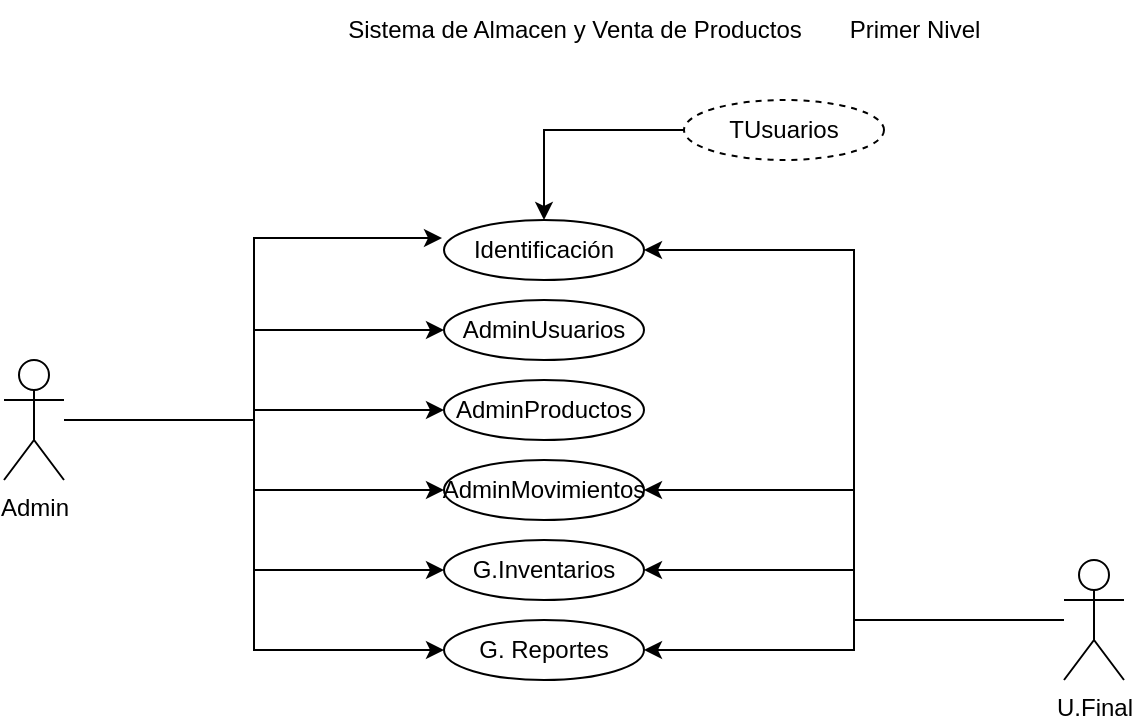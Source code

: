 <mxfile version="21.3.7" type="github" pages="3">
  <diagram name="PrimerNivel" id="-nuQX69BrDCYDgjxoLym">
    <mxGraphModel dx="794" dy="487" grid="1" gridSize="10" guides="1" tooltips="1" connect="1" arrows="1" fold="1" page="1" pageScale="1" pageWidth="827" pageHeight="1169" math="0" shadow="0">
      <root>
        <mxCell id="0" />
        <mxCell id="1" parent="0" />
        <mxCell id="2008_p7H-NgWGdXbdLpg-1" value="Sistema de Almacen y Venta de Productos" style="text;html=1;align=center;verticalAlign=middle;resizable=0;points=[];autosize=1;strokeColor=none;fillColor=none;" parent="1" vertex="1">
          <mxGeometry x="280" y="20" width="250" height="30" as="geometry" />
        </mxCell>
        <mxCell id="2008_p7H-NgWGdXbdLpg-11" style="edgeStyle=orthogonalEdgeStyle;rounded=0;orthogonalLoop=1;jettySize=auto;html=1;entryX=-0.01;entryY=0.3;entryDx=0;entryDy=0;entryPerimeter=0;" parent="1" source="2008_p7H-NgWGdXbdLpg-2" target="2008_p7H-NgWGdXbdLpg-4" edge="1">
          <mxGeometry relative="1" as="geometry" />
        </mxCell>
        <mxCell id="2008_p7H-NgWGdXbdLpg-12" style="edgeStyle=orthogonalEdgeStyle;rounded=0;orthogonalLoop=1;jettySize=auto;html=1;entryX=0;entryY=0.5;entryDx=0;entryDy=0;" parent="1" source="2008_p7H-NgWGdXbdLpg-2" target="2008_p7H-NgWGdXbdLpg-5" edge="1">
          <mxGeometry relative="1" as="geometry" />
        </mxCell>
        <mxCell id="2008_p7H-NgWGdXbdLpg-13" style="edgeStyle=orthogonalEdgeStyle;rounded=0;orthogonalLoop=1;jettySize=auto;html=1;entryX=0;entryY=0.5;entryDx=0;entryDy=0;" parent="1" source="2008_p7H-NgWGdXbdLpg-2" target="2008_p7H-NgWGdXbdLpg-6" edge="1">
          <mxGeometry relative="1" as="geometry" />
        </mxCell>
        <mxCell id="2008_p7H-NgWGdXbdLpg-14" style="edgeStyle=orthogonalEdgeStyle;rounded=0;orthogonalLoop=1;jettySize=auto;html=1;entryX=0;entryY=0.5;entryDx=0;entryDy=0;" parent="1" source="2008_p7H-NgWGdXbdLpg-2" target="2008_p7H-NgWGdXbdLpg-7" edge="1">
          <mxGeometry relative="1" as="geometry" />
        </mxCell>
        <mxCell id="2008_p7H-NgWGdXbdLpg-15" style="edgeStyle=orthogonalEdgeStyle;rounded=0;orthogonalLoop=1;jettySize=auto;html=1;entryX=0;entryY=0.5;entryDx=0;entryDy=0;" parent="1" source="2008_p7H-NgWGdXbdLpg-2" target="2008_p7H-NgWGdXbdLpg-8" edge="1">
          <mxGeometry relative="1" as="geometry" />
        </mxCell>
        <mxCell id="2008_p7H-NgWGdXbdLpg-16" style="edgeStyle=orthogonalEdgeStyle;rounded=0;orthogonalLoop=1;jettySize=auto;html=1;entryX=0;entryY=0.5;entryDx=0;entryDy=0;" parent="1" source="2008_p7H-NgWGdXbdLpg-2" target="2008_p7H-NgWGdXbdLpg-9" edge="1">
          <mxGeometry relative="1" as="geometry" />
        </mxCell>
        <mxCell id="2008_p7H-NgWGdXbdLpg-2" value="Admin" style="shape=umlActor;verticalLabelPosition=bottom;verticalAlign=top;html=1;outlineConnect=0;" parent="1" vertex="1">
          <mxGeometry x="120" y="200" width="30" height="60" as="geometry" />
        </mxCell>
        <mxCell id="2008_p7H-NgWGdXbdLpg-17" style="edgeStyle=orthogonalEdgeStyle;rounded=0;orthogonalLoop=1;jettySize=auto;html=1;entryX=1;entryY=0.5;entryDx=0;entryDy=0;" parent="1" source="2008_p7H-NgWGdXbdLpg-3" target="2008_p7H-NgWGdXbdLpg-4" edge="1">
          <mxGeometry relative="1" as="geometry" />
        </mxCell>
        <mxCell id="2008_p7H-NgWGdXbdLpg-18" style="edgeStyle=orthogonalEdgeStyle;rounded=0;orthogonalLoop=1;jettySize=auto;html=1;entryX=1;entryY=0.5;entryDx=0;entryDy=0;" parent="1" source="2008_p7H-NgWGdXbdLpg-3" target="2008_p7H-NgWGdXbdLpg-8" edge="1">
          <mxGeometry relative="1" as="geometry" />
        </mxCell>
        <mxCell id="2008_p7H-NgWGdXbdLpg-19" style="edgeStyle=orthogonalEdgeStyle;rounded=0;orthogonalLoop=1;jettySize=auto;html=1;entryX=1;entryY=0.5;entryDx=0;entryDy=0;" parent="1" source="2008_p7H-NgWGdXbdLpg-3" target="2008_p7H-NgWGdXbdLpg-9" edge="1">
          <mxGeometry relative="1" as="geometry" />
        </mxCell>
        <mxCell id="2008_p7H-NgWGdXbdLpg-20" style="edgeStyle=orthogonalEdgeStyle;rounded=0;orthogonalLoop=1;jettySize=auto;html=1;entryX=1;entryY=0.5;entryDx=0;entryDy=0;" parent="1" source="2008_p7H-NgWGdXbdLpg-3" target="2008_p7H-NgWGdXbdLpg-7" edge="1">
          <mxGeometry relative="1" as="geometry" />
        </mxCell>
        <mxCell id="2008_p7H-NgWGdXbdLpg-3" value="U.Final" style="shape=umlActor;verticalLabelPosition=bottom;verticalAlign=top;html=1;outlineConnect=0;" parent="1" vertex="1">
          <mxGeometry x="650" y="300" width="30" height="60" as="geometry" />
        </mxCell>
        <mxCell id="2008_p7H-NgWGdXbdLpg-4" value="Identificación" style="ellipse;whiteSpace=wrap;html=1;" parent="1" vertex="1">
          <mxGeometry x="340" y="130" width="100" height="30" as="geometry" />
        </mxCell>
        <mxCell id="2008_p7H-NgWGdXbdLpg-5" value="AdminUsuarios" style="ellipse;whiteSpace=wrap;html=1;" parent="1" vertex="1">
          <mxGeometry x="340" y="170" width="100" height="30" as="geometry" />
        </mxCell>
        <mxCell id="2008_p7H-NgWGdXbdLpg-6" value="AdminProductos" style="ellipse;whiteSpace=wrap;html=1;" parent="1" vertex="1">
          <mxGeometry x="340" y="210" width="100" height="30" as="geometry" />
        </mxCell>
        <mxCell id="2008_p7H-NgWGdXbdLpg-7" value="AdminMovimientos" style="ellipse;whiteSpace=wrap;html=1;" parent="1" vertex="1">
          <mxGeometry x="340" y="250" width="100" height="30" as="geometry" />
        </mxCell>
        <mxCell id="2008_p7H-NgWGdXbdLpg-8" value="G.Inventarios" style="ellipse;whiteSpace=wrap;html=1;" parent="1" vertex="1">
          <mxGeometry x="340" y="290" width="100" height="30" as="geometry" />
        </mxCell>
        <mxCell id="2008_p7H-NgWGdXbdLpg-9" value="G. Reportes" style="ellipse;whiteSpace=wrap;html=1;" parent="1" vertex="1">
          <mxGeometry x="340" y="330" width="100" height="30" as="geometry" />
        </mxCell>
        <mxCell id="2008_p7H-NgWGdXbdLpg-10" value="Primer Nivel" style="text;html=1;align=center;verticalAlign=middle;resizable=0;points=[];autosize=1;strokeColor=none;fillColor=none;" parent="1" vertex="1">
          <mxGeometry x="530" y="20" width="90" height="30" as="geometry" />
        </mxCell>
        <mxCell id="2008_p7H-NgWGdXbdLpg-23" style="edgeStyle=orthogonalEdgeStyle;rounded=0;orthogonalLoop=1;jettySize=auto;html=1;exitX=0;exitY=0.5;exitDx=0;exitDy=0;entryX=0.5;entryY=0;entryDx=0;entryDy=0;" parent="1" source="2008_p7H-NgWGdXbdLpg-22" target="2008_p7H-NgWGdXbdLpg-4" edge="1">
          <mxGeometry relative="1" as="geometry" />
        </mxCell>
        <mxCell id="2008_p7H-NgWGdXbdLpg-22" value="TUsuarios" style="ellipse;whiteSpace=wrap;html=1;dashed=1;" parent="1" vertex="1">
          <mxGeometry x="460" y="70" width="100" height="30" as="geometry" />
        </mxCell>
      </root>
    </mxGraphModel>
  </diagram>
  <diagram id="KWcqBn7KugRFnSMMKryg" name="Segundo_Nivel">
    <mxGraphModel dx="794" dy="487" grid="1" gridSize="10" guides="1" tooltips="1" connect="1" arrows="1" fold="1" page="1" pageScale="1" pageWidth="827" pageHeight="1169" math="0" shadow="0">
      <root>
        <mxCell id="0" />
        <mxCell id="1" parent="0" />
        <mxCell id="XVLE_nowsUPjgtosI54k-1" value="Sistema de Almacen y Venta de Productos" style="text;html=1;align=center;verticalAlign=middle;resizable=0;points=[];autosize=1;strokeColor=none;fillColor=none;" vertex="1" parent="1">
          <mxGeometry x="280" y="20" width="250" height="30" as="geometry" />
        </mxCell>
        <mxCell id="47uSPLDeFsLR2Ft-krzo-1" value="Administrar Usuarios" style="text;html=1;align=center;verticalAlign=middle;resizable=0;points=[];autosize=1;strokeColor=none;fillColor=none;" vertex="1" parent="1">
          <mxGeometry x="330" y="100" width="130" height="30" as="geometry" />
        </mxCell>
        <mxCell id="UvmswZm5DfxYQgOTQIXw-1" value="Admin" style="shape=umlActor;verticalLabelPosition=bottom;verticalAlign=top;html=1;outlineConnect=0;" vertex="1" parent="1">
          <mxGeometry x="120" y="200" width="30" height="60" as="geometry" />
        </mxCell>
        <mxCell id="YUEmMW3k5Xqi8GQ_q-Gy-1" style="edgeStyle=orthogonalEdgeStyle;rounded=0;orthogonalLoop=1;jettySize=auto;html=1;entryX=1;entryY=0.333;entryDx=0;entryDy=0;entryPerimeter=0;" edge="1" parent="1" source="1f65G-NdXiDXqzXPC_EE-1" target="UvmswZm5DfxYQgOTQIXw-1">
          <mxGeometry relative="1" as="geometry" />
        </mxCell>
        <mxCell id="1f65G-NdXiDXqzXPC_EE-1" value="RegistrarUser" style="ellipse;whiteSpace=wrap;html=1;" vertex="1" parent="1">
          <mxGeometry x="314" y="160" width="100" height="30" as="geometry" />
        </mxCell>
        <mxCell id="YUEmMW3k5Xqi8GQ_q-Gy-2" style="edgeStyle=orthogonalEdgeStyle;rounded=0;orthogonalLoop=1;jettySize=auto;html=1;" edge="1" parent="1" source="1f65G-NdXiDXqzXPC_EE-2">
          <mxGeometry relative="1" as="geometry">
            <mxPoint x="150" y="220" as="targetPoint" />
          </mxGeometry>
        </mxCell>
        <mxCell id="YUEmMW3k5Xqi8GQ_q-Gy-5" style="edgeStyle=orthogonalEdgeStyle;rounded=0;orthogonalLoop=1;jettySize=auto;html=1;entryX=0;entryY=0.5;entryDx=0;entryDy=0;" edge="1" parent="1" source="1f65G-NdXiDXqzXPC_EE-2" target="1f65G-NdXiDXqzXPC_EE-4">
          <mxGeometry relative="1" as="geometry" />
        </mxCell>
        <mxCell id="1f65G-NdXiDXqzXPC_EE-2" value="ModificarUser" style="ellipse;whiteSpace=wrap;html=1;" vertex="1" parent="1">
          <mxGeometry x="314" y="200" width="100" height="30" as="geometry" />
        </mxCell>
        <mxCell id="YUEmMW3k5Xqi8GQ_q-Gy-4" style="edgeStyle=orthogonalEdgeStyle;rounded=0;orthogonalLoop=1;jettySize=auto;html=1;" edge="1" parent="1" source="1f65G-NdXiDXqzXPC_EE-3" target="UvmswZm5DfxYQgOTQIXw-1">
          <mxGeometry relative="1" as="geometry" />
        </mxCell>
        <mxCell id="1f65G-NdXiDXqzXPC_EE-3" value="ConsultarUser" style="ellipse;whiteSpace=wrap;html=1;" vertex="1" parent="1">
          <mxGeometry x="314" y="240" width="100" height="30" as="geometry" />
        </mxCell>
        <mxCell id="1f65G-NdXiDXqzXPC_EE-4" value="EliminarUser" style="ellipse;whiteSpace=wrap;html=1;dashed=1;" vertex="1" parent="1">
          <mxGeometry x="460" y="170" width="100" height="30" as="geometry" />
        </mxCell>
        <mxCell id="YUEmMW3k5Xqi8GQ_q-Gy-6" value="Administrar Productos" style="text;html=1;align=center;verticalAlign=middle;resizable=0;points=[];autosize=1;strokeColor=none;fillColor=none;" vertex="1" parent="1">
          <mxGeometry x="325" y="320" width="140" height="30" as="geometry" />
        </mxCell>
        <mxCell id="IqlFaCaM-PoyZDdtBLC5-10" value="Admin" style="shape=umlActor;verticalLabelPosition=bottom;verticalAlign=top;html=1;outlineConnect=0;" vertex="1" parent="1">
          <mxGeometry x="128" y="403" width="30" height="60" as="geometry" />
        </mxCell>
        <mxCell id="IqlFaCaM-PoyZDdtBLC5-11" style="edgeStyle=orthogonalEdgeStyle;rounded=0;orthogonalLoop=1;jettySize=auto;html=1;entryX=1;entryY=0.333;entryDx=0;entryDy=0;entryPerimeter=0;" edge="1" parent="1" source="IqlFaCaM-PoyZDdtBLC5-12" target="IqlFaCaM-PoyZDdtBLC5-10">
          <mxGeometry relative="1" as="geometry" />
        </mxCell>
        <mxCell id="IqlFaCaM-PoyZDdtBLC5-12" value="RegistrarProducto" style="ellipse;whiteSpace=wrap;html=1;" vertex="1" parent="1">
          <mxGeometry x="322" y="363" width="100" height="30" as="geometry" />
        </mxCell>
        <mxCell id="IqlFaCaM-PoyZDdtBLC5-13" style="edgeStyle=orthogonalEdgeStyle;rounded=0;orthogonalLoop=1;jettySize=auto;html=1;" edge="1" parent="1" source="IqlFaCaM-PoyZDdtBLC5-15">
          <mxGeometry relative="1" as="geometry">
            <mxPoint x="158" y="423" as="targetPoint" />
          </mxGeometry>
        </mxCell>
        <mxCell id="IqlFaCaM-PoyZDdtBLC5-14" style="edgeStyle=orthogonalEdgeStyle;rounded=0;orthogonalLoop=1;jettySize=auto;html=1;entryX=0;entryY=0.5;entryDx=0;entryDy=0;" edge="1" parent="1" source="IqlFaCaM-PoyZDdtBLC5-15" target="IqlFaCaM-PoyZDdtBLC5-18">
          <mxGeometry relative="1" as="geometry" />
        </mxCell>
        <mxCell id="IqlFaCaM-PoyZDdtBLC5-15" value="ModificarProducto" style="ellipse;whiteSpace=wrap;html=1;" vertex="1" parent="1">
          <mxGeometry x="322" y="403" width="100" height="30" as="geometry" />
        </mxCell>
        <mxCell id="IqlFaCaM-PoyZDdtBLC5-16" style="edgeStyle=orthogonalEdgeStyle;rounded=0;orthogonalLoop=1;jettySize=auto;html=1;" edge="1" parent="1" source="IqlFaCaM-PoyZDdtBLC5-17" target="IqlFaCaM-PoyZDdtBLC5-10">
          <mxGeometry relative="1" as="geometry" />
        </mxCell>
        <mxCell id="IqlFaCaM-PoyZDdtBLC5-17" value="ConsultarProductos" style="ellipse;whiteSpace=wrap;html=1;" vertex="1" parent="1">
          <mxGeometry x="322" y="443" width="100" height="30" as="geometry" />
        </mxCell>
        <mxCell id="IqlFaCaM-PoyZDdtBLC5-18" value="EliminarProducto" style="ellipse;whiteSpace=wrap;html=1;dashed=1;" vertex="1" parent="1">
          <mxGeometry x="468" y="373" width="100" height="30" as="geometry" />
        </mxCell>
        <mxCell id="IqlFaCaM-PoyZDdtBLC5-20" style="edgeStyle=orthogonalEdgeStyle;rounded=0;orthogonalLoop=1;jettySize=auto;html=1;entryX=1;entryY=0.333;entryDx=0;entryDy=0;entryPerimeter=0;" edge="1" parent="1" source="IqlFaCaM-PoyZDdtBLC5-19" target="IqlFaCaM-PoyZDdtBLC5-10">
          <mxGeometry relative="1" as="geometry" />
        </mxCell>
        <mxCell id="IqlFaCaM-PoyZDdtBLC5-19" value="Salidas de Productos" style="ellipse;whiteSpace=wrap;html=1;" vertex="1" parent="1">
          <mxGeometry x="322" y="490" width="100" height="30" as="geometry" />
        </mxCell>
        <mxCell id="VYPdFN5bv2gn_6YdmFnu-2" style="edgeStyle=orthogonalEdgeStyle;rounded=0;orthogonalLoop=1;jettySize=auto;html=1;entryX=1;entryY=0.333;entryDx=0;entryDy=0;entryPerimeter=0;" edge="1" parent="1" source="VYPdFN5bv2gn_6YdmFnu-1" target="IqlFaCaM-PoyZDdtBLC5-10">
          <mxGeometry relative="1" as="geometry" />
        </mxCell>
        <mxCell id="VYPdFN5bv2gn_6YdmFnu-1" value="RegistroAlmacen" style="ellipse;whiteSpace=wrap;html=1;" vertex="1" parent="1">
          <mxGeometry x="325" y="530" width="100" height="30" as="geometry" />
        </mxCell>
        <mxCell id="VYPdFN5bv2gn_6YdmFnu-3" value="" style="endArrow=none;html=1;rounded=0;" edge="1" parent="1">
          <mxGeometry width="50" height="50" relative="1" as="geometry">
            <mxPoint x="600" y="570" as="sourcePoint" />
            <mxPoint x="600" y="155" as="targetPoint" />
          </mxGeometry>
        </mxCell>
        <mxCell id="AHX-r51yQAcdu5c8SMFt-1" value="Administrar Movimientos" style="text;html=1;align=center;verticalAlign=middle;resizable=0;points=[];autosize=1;strokeColor=none;fillColor=none;" vertex="1" parent="1">
          <mxGeometry x="650" y="100" width="150" height="30" as="geometry" />
        </mxCell>
        <mxCell id="47-JC82Eu4_EW9j_PovZ-6" style="edgeStyle=orthogonalEdgeStyle;rounded=0;orthogonalLoop=1;jettySize=auto;html=1;entryX=0;entryY=0.5;entryDx=0;entryDy=0;" edge="1" parent="1" source="AHX-r51yQAcdu5c8SMFt-2" target="AHX-r51yQAcdu5c8SMFt-3">
          <mxGeometry relative="1" as="geometry" />
        </mxCell>
        <mxCell id="47-JC82Eu4_EW9j_PovZ-7" style="edgeStyle=orthogonalEdgeStyle;rounded=0;orthogonalLoop=1;jettySize=auto;html=1;entryX=0;entryY=0.5;entryDx=0;entryDy=0;" edge="1" parent="1" source="AHX-r51yQAcdu5c8SMFt-2" target="AHX-r51yQAcdu5c8SMFt-4">
          <mxGeometry relative="1" as="geometry" />
        </mxCell>
        <mxCell id="47-JC82Eu4_EW9j_PovZ-8" style="edgeStyle=orthogonalEdgeStyle;rounded=0;orthogonalLoop=1;jettySize=auto;html=1;entryX=0;entryY=0.5;entryDx=0;entryDy=0;" edge="1" parent="1" source="AHX-r51yQAcdu5c8SMFt-2" target="AHX-r51yQAcdu5c8SMFt-5">
          <mxGeometry relative="1" as="geometry" />
        </mxCell>
        <mxCell id="47-JC82Eu4_EW9j_PovZ-9" style="edgeStyle=orthogonalEdgeStyle;rounded=0;orthogonalLoop=1;jettySize=auto;html=1;entryX=0;entryY=0.5;entryDx=0;entryDy=0;" edge="1" parent="1" source="AHX-r51yQAcdu5c8SMFt-2" target="47-JC82Eu4_EW9j_PovZ-1">
          <mxGeometry relative="1" as="geometry" />
        </mxCell>
        <mxCell id="47-JC82Eu4_EW9j_PovZ-10" style="edgeStyle=orthogonalEdgeStyle;rounded=0;orthogonalLoop=1;jettySize=auto;html=1;entryX=0;entryY=0.5;entryDx=0;entryDy=0;" edge="1" parent="1" source="AHX-r51yQAcdu5c8SMFt-2" target="47-JC82Eu4_EW9j_PovZ-2">
          <mxGeometry relative="1" as="geometry" />
        </mxCell>
        <mxCell id="47-JC82Eu4_EW9j_PovZ-11" style="edgeStyle=orthogonalEdgeStyle;rounded=0;orthogonalLoop=1;jettySize=auto;html=1;entryX=0;entryY=0.5;entryDx=0;entryDy=0;" edge="1" parent="1" source="AHX-r51yQAcdu5c8SMFt-2" target="47-JC82Eu4_EW9j_PovZ-5">
          <mxGeometry relative="1" as="geometry" />
        </mxCell>
        <mxCell id="AHX-r51yQAcdu5c8SMFt-2" value="Admin" style="shape=umlActor;verticalLabelPosition=bottom;verticalAlign=top;html=1;outlineConnect=0;" vertex="1" parent="1">
          <mxGeometry x="660" y="170" width="30" height="60" as="geometry" />
        </mxCell>
        <mxCell id="AHX-r51yQAcdu5c8SMFt-3" value="RegistrarIngreso" style="ellipse;whiteSpace=wrap;html=1;" vertex="1" parent="1">
          <mxGeometry x="770" y="160" width="100" height="30" as="geometry" />
        </mxCell>
        <mxCell id="AHX-r51yQAcdu5c8SMFt-4" value="RegistrarClientes" style="ellipse;whiteSpace=wrap;html=1;" vertex="1" parent="1">
          <mxGeometry x="770" y="200" width="100" height="30" as="geometry" />
        </mxCell>
        <mxCell id="AHX-r51yQAcdu5c8SMFt-5" value="RegistrarSalidas" style="ellipse;whiteSpace=wrap;html=1;" vertex="1" parent="1">
          <mxGeometry x="770" y="240" width="100" height="30" as="geometry" />
        </mxCell>
        <mxCell id="47-JC82Eu4_EW9j_PovZ-1" value="R NotaEntrada" style="ellipse;whiteSpace=wrap;html=1;" vertex="1" parent="1">
          <mxGeometry x="770" y="310" width="100" height="30" as="geometry" />
        </mxCell>
        <mxCell id="47-JC82Eu4_EW9j_PovZ-2" value="R NotaSalida" style="ellipse;whiteSpace=wrap;html=1;" vertex="1" parent="1">
          <mxGeometry x="770" y="350" width="100" height="30" as="geometry" />
        </mxCell>
        <mxCell id="47-JC82Eu4_EW9j_PovZ-4" style="edgeStyle=orthogonalEdgeStyle;rounded=0;orthogonalLoop=1;jettySize=auto;html=1;entryX=0.5;entryY=0;entryDx=0;entryDy=0;" edge="1" parent="1" source="47-JC82Eu4_EW9j_PovZ-3" target="47-JC82Eu4_EW9j_PovZ-1">
          <mxGeometry relative="1" as="geometry" />
        </mxCell>
        <mxCell id="47-JC82Eu4_EW9j_PovZ-3" value="SolicitudCompra" style="ellipse;whiteSpace=wrap;html=1;dashed=1;" vertex="1" parent="1">
          <mxGeometry x="900" y="270" width="100" height="30" as="geometry" />
        </mxCell>
        <mxCell id="47-JC82Eu4_EW9j_PovZ-5" value="R NotaEntradaAl" style="ellipse;whiteSpace=wrap;html=1;" vertex="1" parent="1">
          <mxGeometry x="770" y="393" width="100" height="30" as="geometry" />
        </mxCell>
        <mxCell id="47-JC82Eu4_EW9j_PovZ-15" style="edgeStyle=orthogonalEdgeStyle;rounded=0;orthogonalLoop=1;jettySize=auto;html=1;entryX=1;entryY=0.5;entryDx=0;entryDy=0;" edge="1" parent="1" source="47-JC82Eu4_EW9j_PovZ-12" target="47-JC82Eu4_EW9j_PovZ-1">
          <mxGeometry relative="1" as="geometry" />
        </mxCell>
        <mxCell id="47-JC82Eu4_EW9j_PovZ-16" style="edgeStyle=orthogonalEdgeStyle;rounded=0;orthogonalLoop=1;jettySize=auto;html=1;entryX=1;entryY=0.5;entryDx=0;entryDy=0;" edge="1" parent="1" source="47-JC82Eu4_EW9j_PovZ-12" target="47-JC82Eu4_EW9j_PovZ-2">
          <mxGeometry relative="1" as="geometry" />
        </mxCell>
        <mxCell id="47-JC82Eu4_EW9j_PovZ-17" style="edgeStyle=orthogonalEdgeStyle;rounded=0;orthogonalLoop=1;jettySize=auto;html=1;entryX=1;entryY=0.5;entryDx=0;entryDy=0;" edge="1" parent="1" source="47-JC82Eu4_EW9j_PovZ-12" target="47-JC82Eu4_EW9j_PovZ-5">
          <mxGeometry relative="1" as="geometry" />
        </mxCell>
        <mxCell id="47-JC82Eu4_EW9j_PovZ-12" value="Final" style="shape=umlActor;verticalLabelPosition=bottom;verticalAlign=top;html=1;outlineConnect=0;" vertex="1" parent="1">
          <mxGeometry x="980" y="333" width="30" height="60" as="geometry" />
        </mxCell>
        <mxCell id="47-JC82Eu4_EW9j_PovZ-18" value="Gestionar Inventario" style="text;html=1;align=center;verticalAlign=middle;resizable=0;points=[];autosize=1;strokeColor=none;fillColor=none;" vertex="1" parent="1">
          <mxGeometry x="770" y="443" width="130" height="30" as="geometry" />
        </mxCell>
        <mxCell id="47-JC82Eu4_EW9j_PovZ-19" value="Final" style="shape=umlActor;verticalLabelPosition=bottom;verticalAlign=top;html=1;outlineConnect=0;" vertex="1" parent="1">
          <mxGeometry x="670" y="520" width="30" height="60" as="geometry" />
        </mxCell>
        <mxCell id="47-JC82Eu4_EW9j_PovZ-23" style="edgeStyle=orthogonalEdgeStyle;rounded=0;orthogonalLoop=1;jettySize=auto;html=1;" edge="1" parent="1" source="47-JC82Eu4_EW9j_PovZ-20" target="47-JC82Eu4_EW9j_PovZ-19">
          <mxGeometry relative="1" as="geometry" />
        </mxCell>
        <mxCell id="tFAlFGKjFwqeBfwGeTwY-2" style="edgeStyle=orthogonalEdgeStyle;rounded=0;orthogonalLoop=1;jettySize=auto;html=1;" edge="1" parent="1" source="47-JC82Eu4_EW9j_PovZ-20" target="tFAlFGKjFwqeBfwGeTwY-1">
          <mxGeometry relative="1" as="geometry" />
        </mxCell>
        <mxCell id="47-JC82Eu4_EW9j_PovZ-20" value="RegistrarFisica" style="ellipse;whiteSpace=wrap;html=1;" vertex="1" parent="1">
          <mxGeometry x="770" y="510" width="100" height="30" as="geometry" />
        </mxCell>
        <mxCell id="47-JC82Eu4_EW9j_PovZ-24" style="edgeStyle=orthogonalEdgeStyle;rounded=0;orthogonalLoop=1;jettySize=auto;html=1;" edge="1" parent="1" source="47-JC82Eu4_EW9j_PovZ-21">
          <mxGeometry relative="1" as="geometry">
            <mxPoint x="700" y="550" as="targetPoint" />
          </mxGeometry>
        </mxCell>
        <mxCell id="tFAlFGKjFwqeBfwGeTwY-3" style="edgeStyle=orthogonalEdgeStyle;rounded=0;orthogonalLoop=1;jettySize=auto;html=1;" edge="1" parent="1" source="47-JC82Eu4_EW9j_PovZ-21" target="tFAlFGKjFwqeBfwGeTwY-1">
          <mxGeometry relative="1" as="geometry" />
        </mxCell>
        <mxCell id="47-JC82Eu4_EW9j_PovZ-21" value="AjustesInventario" style="ellipse;whiteSpace=wrap;html=1;" vertex="1" parent="1">
          <mxGeometry x="770" y="550" width="100" height="30" as="geometry" />
        </mxCell>
        <mxCell id="47-JC82Eu4_EW9j_PovZ-25" style="edgeStyle=orthogonalEdgeStyle;rounded=0;orthogonalLoop=1;jettySize=auto;html=1;entryX=0.5;entryY=0;entryDx=0;entryDy=0;entryPerimeter=0;" edge="1" parent="1" source="47-JC82Eu4_EW9j_PovZ-22" target="47-JC82Eu4_EW9j_PovZ-19">
          <mxGeometry relative="1" as="geometry" />
        </mxCell>
        <mxCell id="tFAlFGKjFwqeBfwGeTwY-4" style="edgeStyle=orthogonalEdgeStyle;rounded=0;orthogonalLoop=1;jettySize=auto;html=1;entryX=0.5;entryY=0;entryDx=0;entryDy=0;entryPerimeter=0;" edge="1" parent="1" source="47-JC82Eu4_EW9j_PovZ-22" target="tFAlFGKjFwqeBfwGeTwY-1">
          <mxGeometry relative="1" as="geometry" />
        </mxCell>
        <mxCell id="47-JC82Eu4_EW9j_PovZ-22" value="BajaProductos" style="ellipse;whiteSpace=wrap;html=1;" vertex="1" parent="1">
          <mxGeometry x="770" y="590" width="100" height="30" as="geometry" />
        </mxCell>
        <mxCell id="O5WchnjofoCGe3McRwSw-1" value="" style="endArrow=none;html=1;rounded=0;" edge="1" parent="1">
          <mxGeometry width="50" height="50" relative="1" as="geometry">
            <mxPoint x="1080" y="560" as="sourcePoint" />
            <mxPoint x="1080" y="145" as="targetPoint" />
          </mxGeometry>
        </mxCell>
        <mxCell id="tFAlFGKjFwqeBfwGeTwY-1" value="Admin" style="shape=umlActor;verticalLabelPosition=bottom;verticalAlign=top;html=1;outlineConnect=0;" vertex="1" parent="1">
          <mxGeometry x="990" y="515" width="30" height="60" as="geometry" />
        </mxCell>
        <mxCell id="-PSZfnX_-_AWIYgdqjE4-1" value="U.Final" style="shape=umlActor;verticalLabelPosition=bottom;verticalAlign=top;html=1;outlineConnect=0;" vertex="1" parent="1">
          <mxGeometry x="1170" y="250" width="30" height="60" as="geometry" />
        </mxCell>
        <mxCell id="-PSZfnX_-_AWIYgdqjE4-7" style="edgeStyle=orthogonalEdgeStyle;rounded=0;orthogonalLoop=1;jettySize=auto;html=1;" edge="1" parent="1" source="-PSZfnX_-_AWIYgdqjE4-2" target="-PSZfnX_-_AWIYgdqjE4-1">
          <mxGeometry relative="1" as="geometry" />
        </mxCell>
        <mxCell id="-PSZfnX_-_AWIYgdqjE4-2" value="Existencia" style="ellipse;whiteSpace=wrap;html=1;" vertex="1" parent="1">
          <mxGeometry x="1250" y="185" width="100" height="30" as="geometry" />
        </mxCell>
        <mxCell id="-PSZfnX_-_AWIYgdqjE4-3" value="Generar Informes" style="text;html=1;align=center;verticalAlign=middle;resizable=0;points=[];autosize=1;strokeColor=none;fillColor=none;" vertex="1" parent="1">
          <mxGeometry x="1256" y="100" width="120" height="30" as="geometry" />
        </mxCell>
        <mxCell id="-PSZfnX_-_AWIYgdqjE4-8" style="edgeStyle=orthogonalEdgeStyle;rounded=0;orthogonalLoop=1;jettySize=auto;html=1;entryX=0.5;entryY=0.5;entryDx=0;entryDy=0;entryPerimeter=0;" edge="1" parent="1" source="-PSZfnX_-_AWIYgdqjE4-4" target="-PSZfnX_-_AWIYgdqjE4-1">
          <mxGeometry relative="1" as="geometry" />
        </mxCell>
        <mxCell id="-PSZfnX_-_AWIYgdqjE4-4" value="Movimientos" style="ellipse;whiteSpace=wrap;html=1;" vertex="1" parent="1">
          <mxGeometry x="1250" y="220" width="100" height="30" as="geometry" />
        </mxCell>
        <mxCell id="-PSZfnX_-_AWIYgdqjE4-9" style="edgeStyle=orthogonalEdgeStyle;rounded=0;orthogonalLoop=1;jettySize=auto;html=1;entryX=0.5;entryY=0.5;entryDx=0;entryDy=0;entryPerimeter=0;" edge="1" parent="1" source="-PSZfnX_-_AWIYgdqjE4-5" target="-PSZfnX_-_AWIYgdqjE4-1">
          <mxGeometry relative="1" as="geometry" />
        </mxCell>
        <mxCell id="-PSZfnX_-_AWIYgdqjE4-5" value="Kardex" style="ellipse;whiteSpace=wrap;html=1;" vertex="1" parent="1">
          <mxGeometry x="1250" y="260" width="100" height="30" as="geometry" />
        </mxCell>
        <mxCell id="-PSZfnX_-_AWIYgdqjE4-10" style="edgeStyle=orthogonalEdgeStyle;rounded=0;orthogonalLoop=1;jettySize=auto;html=1;entryX=0.5;entryY=0.5;entryDx=0;entryDy=0;entryPerimeter=0;" edge="1" parent="1" source="-PSZfnX_-_AWIYgdqjE4-6" target="-PSZfnX_-_AWIYgdqjE4-1">
          <mxGeometry relative="1" as="geometry" />
        </mxCell>
        <mxCell id="-PSZfnX_-_AWIYgdqjE4-6" value="Inventarios" style="ellipse;whiteSpace=wrap;html=1;" vertex="1" parent="1">
          <mxGeometry x="1250" y="300" width="100" height="30" as="geometry" />
        </mxCell>
      </root>
    </mxGraphModel>
  </diagram>
  <diagram id="ek8FROyTqS3h_b5mQ_Ji" name="Clases">
    <mxGraphModel dx="794" dy="487" grid="1" gridSize="10" guides="1" tooltips="1" connect="1" arrows="1" fold="1" page="1" pageScale="1" pageWidth="827" pageHeight="1169" math="0" shadow="0">
      <root>
        <mxCell id="0" />
        <mxCell id="1" parent="0" />
        <mxCell id="EvuglT9rMiWHhf1Q1AjA-5" style="edgeStyle=orthogonalEdgeStyle;rounded=0;orthogonalLoop=1;jettySize=auto;html=1;entryX=0;entryY=0.5;entryDx=0;entryDy=0;" edge="1" parent="1" source="EvuglT9rMiWHhf1Q1AjA-1" target="EvuglT9rMiWHhf1Q1AjA-2">
          <mxGeometry relative="1" as="geometry" />
        </mxCell>
        <mxCell id="EvuglT9rMiWHhf1Q1AjA-6" style="edgeStyle=orthogonalEdgeStyle;rounded=0;orthogonalLoop=1;jettySize=auto;html=1;entryX=-0.027;entryY=0.64;entryDx=0;entryDy=0;entryPerimeter=0;" edge="1" parent="1" source="EvuglT9rMiWHhf1Q1AjA-1" target="EvuglT9rMiWHhf1Q1AjA-3">
          <mxGeometry relative="1" as="geometry" />
        </mxCell>
        <mxCell id="EvuglT9rMiWHhf1Q1AjA-7" style="edgeStyle=orthogonalEdgeStyle;rounded=0;orthogonalLoop=1;jettySize=auto;html=1;entryX=0;entryY=0.5;entryDx=0;entryDy=0;" edge="1" parent="1" source="EvuglT9rMiWHhf1Q1AjA-1" target="EvuglT9rMiWHhf1Q1AjA-4">
          <mxGeometry relative="1" as="geometry" />
        </mxCell>
        <mxCell id="EvuglT9rMiWHhf1Q1AjA-1" value="&lt;p style=&quot;margin:0px;margin-top:4px;text-align:center;&quot;&gt;&lt;br&gt;&lt;b&gt;Persona&lt;/b&gt;&lt;/p&gt;&lt;hr size=&quot;1&quot;&gt;&lt;p style=&quot;margin:0px;margin-left:4px;&quot;&gt;- Nombre string&lt;br&gt;- Apellidos string&lt;/p&gt;&lt;p style=&quot;margin:0px;margin-left:4px;&quot;&gt;- Edad Int&lt;/p&gt;&lt;hr size=&quot;1&quot;&gt;&lt;p style=&quot;margin:0px;margin-left:4px;&quot;&gt;+ VerNombre(this)&lt;br&gt;+ VerApellido(this)&lt;/p&gt;&lt;p style=&quot;margin:0px;margin-left:4px;&quot;&gt;+ VerEdad(this)&lt;/p&gt;" style="verticalAlign=top;align=left;overflow=fill;fontSize=12;fontFamily=Helvetica;html=1;whiteSpace=wrap;" vertex="1" parent="1">
          <mxGeometry x="140" y="270" width="190" height="160" as="geometry" />
        </mxCell>
        <mxCell id="EvuglT9rMiWHhf1Q1AjA-2" value="Persona" style="ellipse;whiteSpace=wrap;html=1;" vertex="1" parent="1">
          <mxGeometry x="450" y="240" width="110" height="50" as="geometry" />
        </mxCell>
        <mxCell id="EvuglT9rMiWHhf1Q1AjA-3" value="PersonaUno" style="ellipse;whiteSpace=wrap;html=1;" vertex="1" parent="1">
          <mxGeometry x="450" y="310" width="110" height="50" as="geometry" />
        </mxCell>
        <mxCell id="EvuglT9rMiWHhf1Q1AjA-4" value="PersonaDos" style="ellipse;whiteSpace=wrap;html=1;" vertex="1" parent="1">
          <mxGeometry x="450" y="390" width="110" height="50" as="geometry" />
        </mxCell>
        <mxCell id="EvuglT9rMiWHhf1Q1AjA-12" style="edgeStyle=orthogonalEdgeStyle;rounded=0;orthogonalLoop=1;jettySize=auto;html=1;entryX=0.5;entryY=1;entryDx=0;entryDy=0;" edge="1" parent="1" source="EvuglT9rMiWHhf1Q1AjA-8" target="EvuglT9rMiWHhf1Q1AjA-1">
          <mxGeometry relative="1" as="geometry" />
        </mxCell>
        <mxCell id="EvuglT9rMiWHhf1Q1AjA-8" value="Alumno" style="swimlane;fontStyle=0;childLayout=stackLayout;horizontal=1;startSize=26;fillColor=none;horizontalStack=0;resizeParent=1;resizeParentMax=0;resizeLast=0;collapsible=1;marginBottom=0;whiteSpace=wrap;html=1;" vertex="1" parent="1">
          <mxGeometry x="165" y="500" width="140" height="104" as="geometry" />
        </mxCell>
        <mxCell id="EvuglT9rMiWHhf1Q1AjA-9" value="- Grupo" style="text;strokeColor=none;fillColor=none;align=left;verticalAlign=top;spacingLeft=4;spacingRight=4;overflow=hidden;rotatable=0;points=[[0,0.5],[1,0.5]];portConstraint=eastwest;whiteSpace=wrap;html=1;" vertex="1" parent="EvuglT9rMiWHhf1Q1AjA-8">
          <mxGeometry y="26" width="140" height="26" as="geometry" />
        </mxCell>
        <mxCell id="EvuglT9rMiWHhf1Q1AjA-10" value="- Carrera" style="text;strokeColor=none;fillColor=none;align=left;verticalAlign=top;spacingLeft=4;spacingRight=4;overflow=hidden;rotatable=0;points=[[0,0.5],[1,0.5]];portConstraint=eastwest;whiteSpace=wrap;html=1;" vertex="1" parent="EvuglT9rMiWHhf1Q1AjA-8">
          <mxGeometry y="52" width="140" height="26" as="geometry" />
        </mxCell>
        <mxCell id="EvuglT9rMiWHhf1Q1AjA-11" value="- Plantel" style="text;strokeColor=none;fillColor=none;align=left;verticalAlign=top;spacingLeft=4;spacingRight=4;overflow=hidden;rotatable=0;points=[[0,0.5],[1,0.5]];portConstraint=eastwest;whiteSpace=wrap;html=1;" vertex="1" parent="EvuglT9rMiWHhf1Q1AjA-8">
          <mxGeometry y="78" width="140" height="26" as="geometry" />
        </mxCell>
      </root>
    </mxGraphModel>
  </diagram>
</mxfile>
